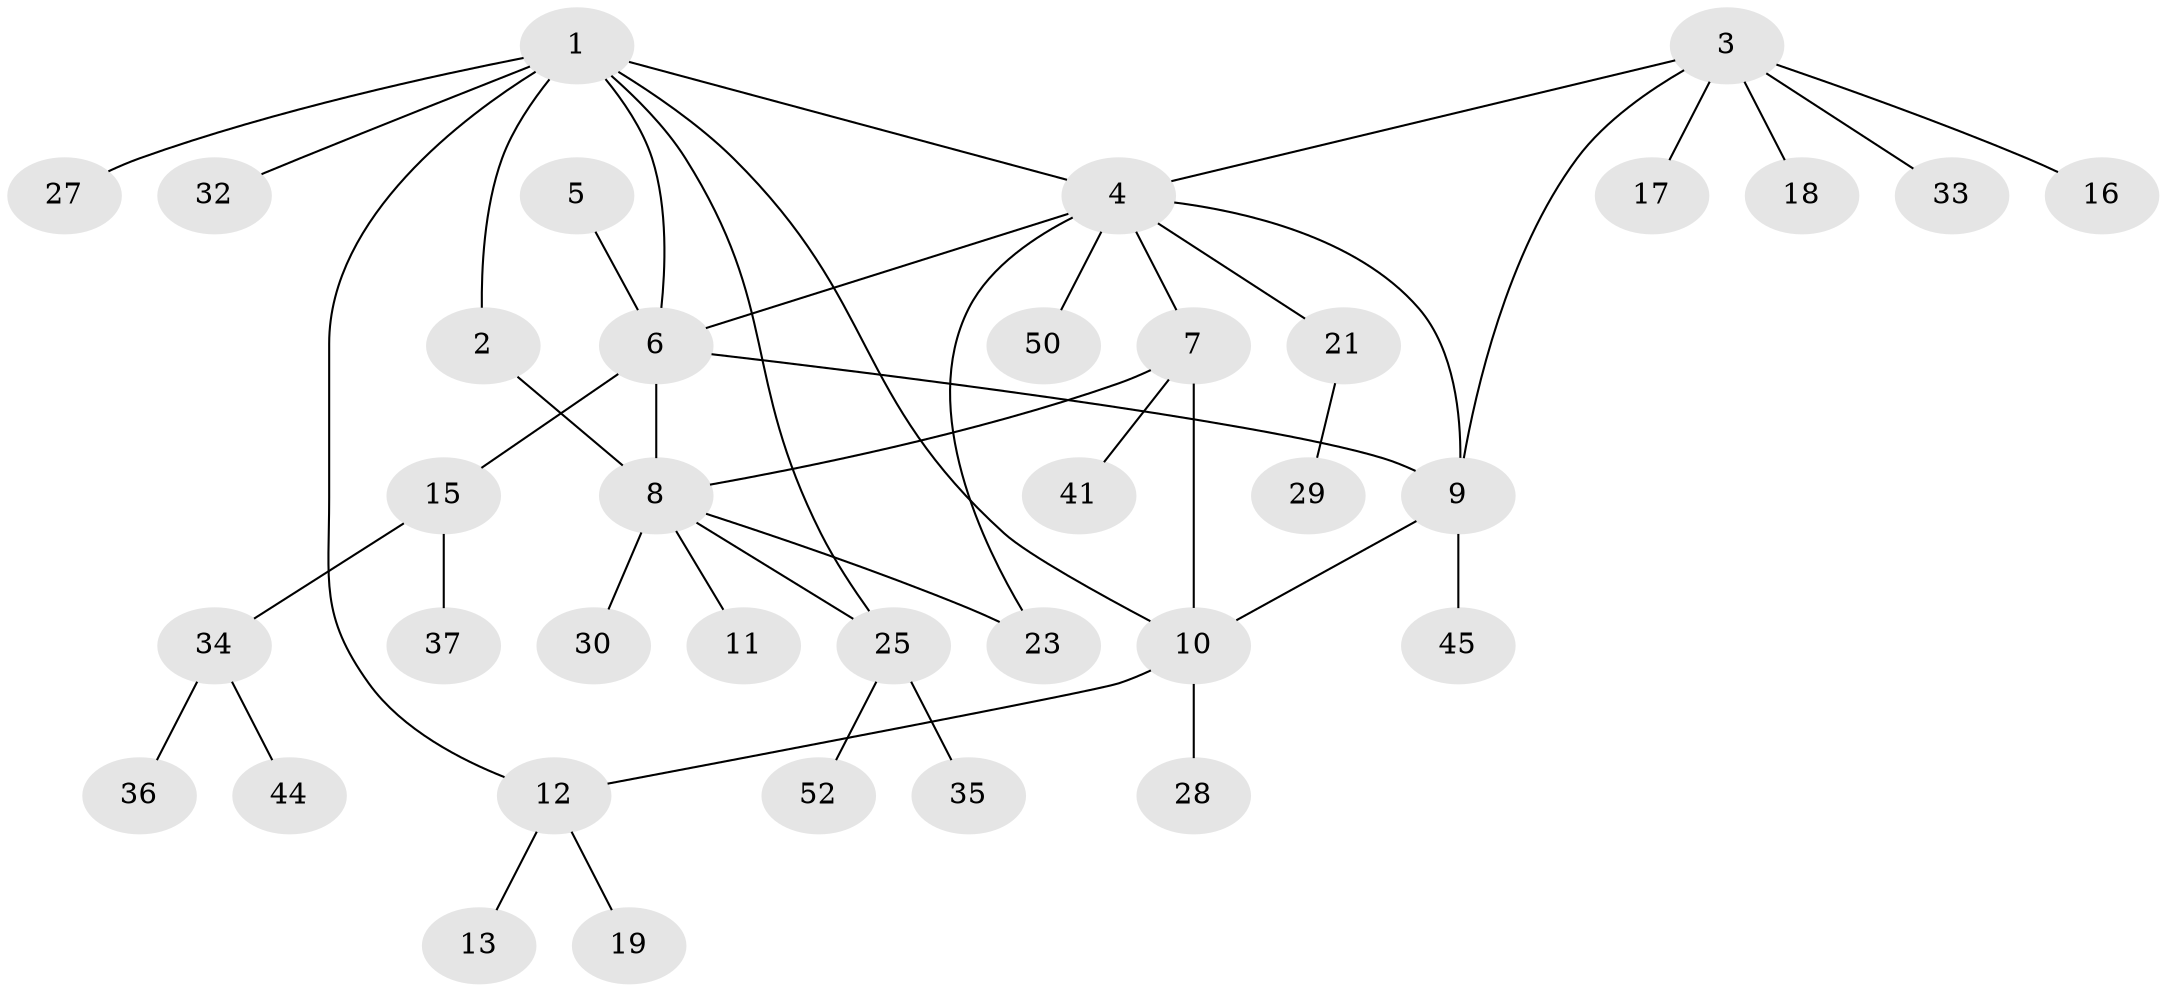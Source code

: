 // original degree distribution, {8: 0.038461538461538464, 2: 0.15384615384615385, 6: 0.057692307692307696, 7: 0.019230769230769232, 5: 0.07692307692307693, 1: 0.5576923076923077, 3: 0.07692307692307693, 4: 0.019230769230769232}
// Generated by graph-tools (version 1.1) at 2025/11/02/27/25 16:11:36]
// undirected, 36 vertices, 45 edges
graph export_dot {
graph [start="1"]
  node [color=gray90,style=filled];
  1 [super="+31"];
  2;
  3 [super="+14"];
  4 [super="+26"];
  5 [super="+24"];
  6 [super="+39"];
  7 [super="+43"];
  8 [super="+20"];
  9;
  10 [super="+48"];
  11;
  12 [super="+38"];
  13;
  15 [super="+22"];
  16 [super="+40"];
  17;
  18;
  19 [super="+46"];
  21 [super="+51"];
  23 [super="+42"];
  25 [super="+47"];
  27;
  28;
  29;
  30;
  32;
  33;
  34 [super="+49"];
  35;
  36;
  37;
  41;
  44;
  45;
  50;
  52;
  1 -- 2;
  1 -- 4;
  1 -- 6;
  1 -- 10;
  1 -- 12;
  1 -- 27;
  1 -- 32;
  1 -- 25;
  2 -- 8;
  3 -- 4;
  3 -- 16;
  3 -- 17;
  3 -- 18;
  3 -- 33;
  3 -- 9;
  4 -- 6;
  4 -- 7;
  4 -- 9;
  4 -- 21;
  4 -- 50;
  4 -- 23;
  5 -- 6;
  6 -- 8;
  6 -- 9;
  6 -- 15;
  7 -- 8;
  7 -- 10;
  7 -- 41;
  8 -- 11;
  8 -- 23;
  8 -- 25;
  8 -- 30;
  9 -- 10;
  9 -- 45;
  10 -- 12;
  10 -- 28;
  12 -- 13;
  12 -- 19;
  15 -- 37;
  15 -- 34;
  21 -- 29;
  25 -- 35;
  25 -- 52;
  34 -- 36;
  34 -- 44;
}
